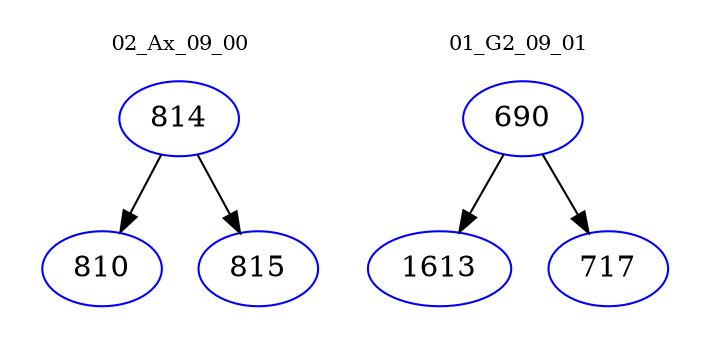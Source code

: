 digraph{
subgraph cluster_0 {
color = white
label = "02_Ax_09_00";
fontsize=10;
T0_814 [label="814", color="blue"]
T0_814 -> T0_810 [color="black"]
T0_810 [label="810", color="blue"]
T0_814 -> T0_815 [color="black"]
T0_815 [label="815", color="blue"]
}
subgraph cluster_1 {
color = white
label = "01_G2_09_01";
fontsize=10;
T1_690 [label="690", color="blue"]
T1_690 -> T1_1613 [color="black"]
T1_1613 [label="1613", color="blue"]
T1_690 -> T1_717 [color="black"]
T1_717 [label="717", color="blue"]
}
}
